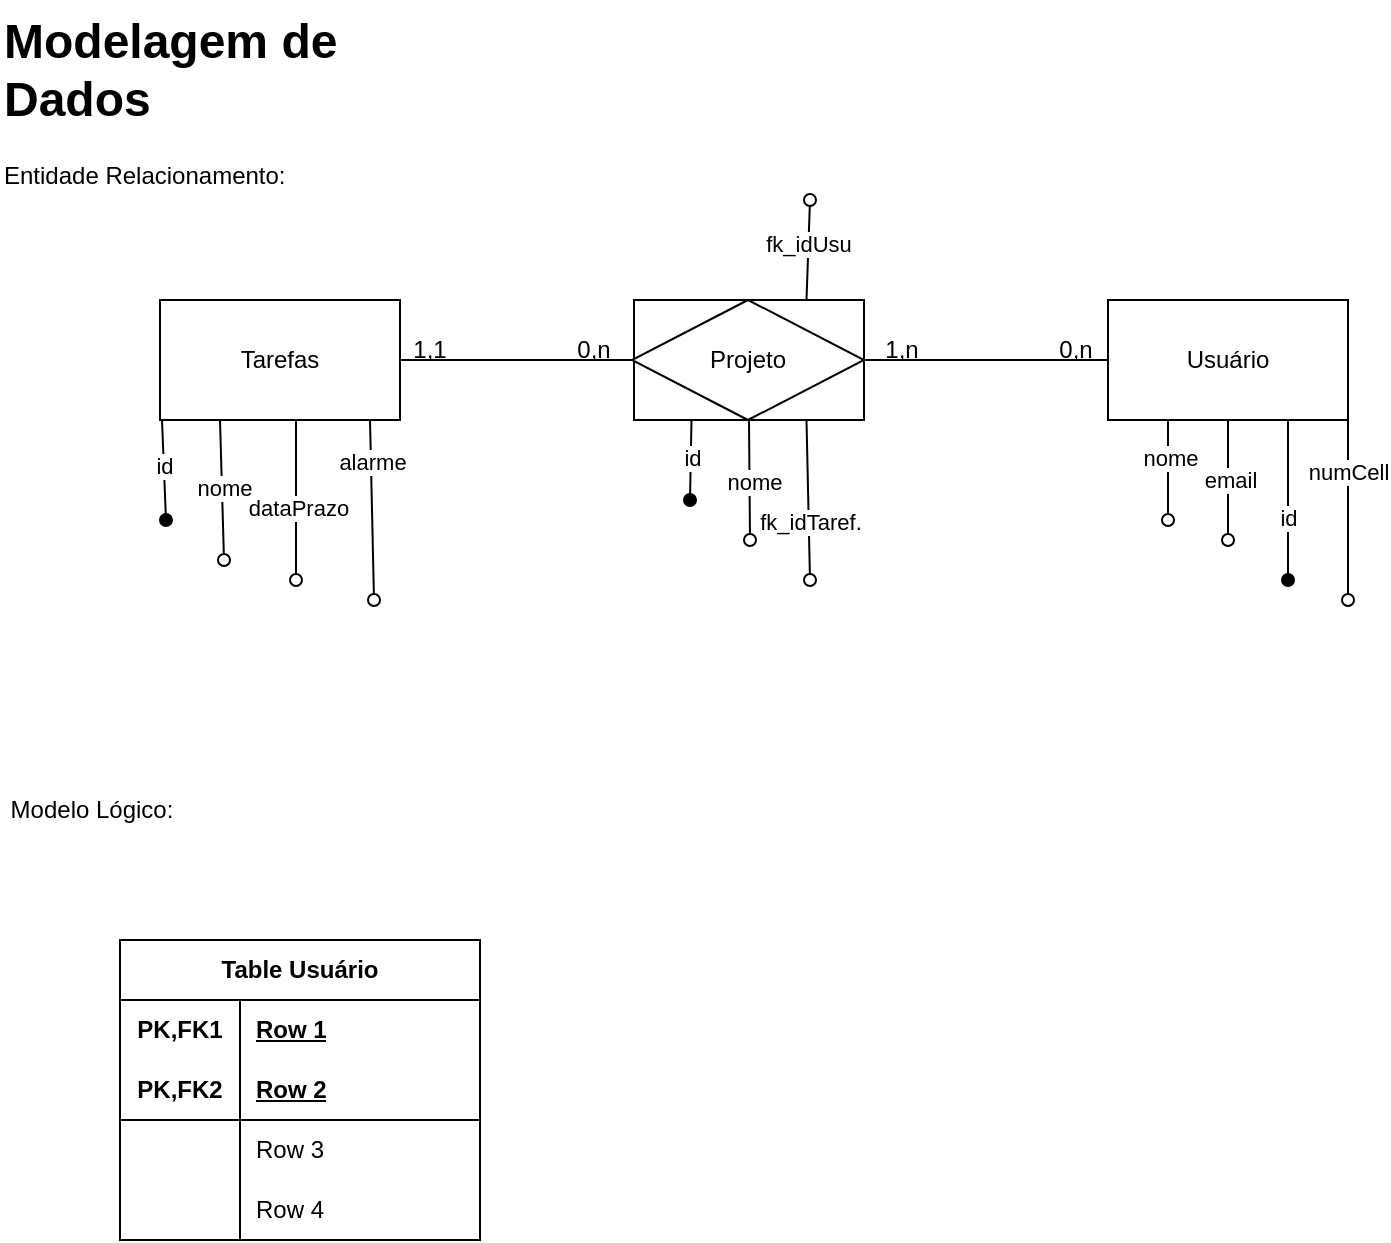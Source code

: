 <mxfile version="24.7.7">
  <diagram name="Página-1" id="0-teOQYh23uvKYZ7HRWc">
    <mxGraphModel dx="880" dy="460" grid="1" gridSize="10" guides="1" tooltips="1" connect="1" arrows="1" fold="1" page="1" pageScale="1" pageWidth="827" pageHeight="1169" math="0" shadow="0">
      <root>
        <mxCell id="0" />
        <mxCell id="1" parent="0" />
        <mxCell id="Owg_yIhiABoJmYMIohiS-2" value="&lt;h1 style=&quot;margin-top: 0px;&quot;&gt;Modelagem de Dados&amp;nbsp;&lt;/h1&gt;&lt;div&gt;Entidade Relacionamento:&lt;/div&gt;" style="text;html=1;whiteSpace=wrap;overflow=hidden;rounded=0;" parent="1" vertex="1">
          <mxGeometry x="20" y="40" width="180" height="120" as="geometry" />
        </mxCell>
        <mxCell id="Owg_yIhiABoJmYMIohiS-6" value="" style="endArrow=none;html=1;rounded=0;exitX=1;exitY=0.5;exitDx=0;exitDy=0;entryX=0;entryY=0.5;entryDx=0;entryDy=0;" parent="1" edge="1">
          <mxGeometry width="50" height="50" relative="1" as="geometry">
            <mxPoint x="160" y="220" as="sourcePoint" />
            <mxPoint x="650" y="220" as="targetPoint" />
          </mxGeometry>
        </mxCell>
        <mxCell id="Owg_yIhiABoJmYMIohiS-7" value="" style="rounded=0;whiteSpace=wrap;html=1;" parent="1" vertex="1">
          <mxGeometry x="337" y="190" width="115" height="60" as="geometry" />
        </mxCell>
        <mxCell id="Owg_yIhiABoJmYMIohiS-12" value="0,n" style="text;html=1;align=center;verticalAlign=middle;whiteSpace=wrap;rounded=0;" parent="1" vertex="1">
          <mxGeometry x="287" y="200" width="60" height="30" as="geometry" />
        </mxCell>
        <mxCell id="Owg_yIhiABoJmYMIohiS-13" value="1,n" style="text;html=1;align=center;verticalAlign=middle;whiteSpace=wrap;rounded=0;" parent="1" vertex="1">
          <mxGeometry x="441" y="200" width="60" height="30" as="geometry" />
        </mxCell>
        <mxCell id="Owg_yIhiABoJmYMIohiS-22" value="" style="endArrow=none;html=1;rounded=0;entryX=0.25;entryY=1;entryDx=0;entryDy=0;startArrow=oval;startFill=1;" parent="1" target="Owg_yIhiABoJmYMIohiS-7" edge="1">
          <mxGeometry width="50" height="50" relative="1" as="geometry">
            <mxPoint x="365" y="290" as="sourcePoint" />
            <mxPoint x="430" y="230" as="targetPoint" />
          </mxGeometry>
        </mxCell>
        <mxCell id="Owg_yIhiABoJmYMIohiS-23" value="id" style="edgeLabel;html=1;align=center;verticalAlign=middle;resizable=0;points=[];" parent="Owg_yIhiABoJmYMIohiS-22" vertex="1" connectable="0">
          <mxGeometry x="0.067" relative="1" as="geometry">
            <mxPoint as="offset" />
          </mxGeometry>
        </mxCell>
        <mxCell id="Owg_yIhiABoJmYMIohiS-24" value="" style="endArrow=none;html=1;rounded=0;entryX=0.5;entryY=1;entryDx=0;entryDy=0;startArrow=oval;startFill=0;" parent="1" target="Owg_yIhiABoJmYMIohiS-7" edge="1">
          <mxGeometry width="50" height="50" relative="1" as="geometry">
            <mxPoint x="395" y="310" as="sourcePoint" />
            <mxPoint x="310" y="260" as="targetPoint" />
          </mxGeometry>
        </mxCell>
        <mxCell id="Owg_yIhiABoJmYMIohiS-25" value="nome" style="edgeLabel;html=1;align=center;verticalAlign=middle;resizable=0;points=[];" parent="Owg_yIhiABoJmYMIohiS-24" vertex="1" connectable="0">
          <mxGeometry x="-0.039" y="-2" relative="1" as="geometry">
            <mxPoint as="offset" />
          </mxGeometry>
        </mxCell>
        <mxCell id="Owg_yIhiABoJmYMIohiS-26" value="" style="endArrow=none;html=1;rounded=0;entryX=0.75;entryY=1;entryDx=0;entryDy=0;startArrow=oval;startFill=0;" parent="1" target="Owg_yIhiABoJmYMIohiS-7" edge="1">
          <mxGeometry width="50" height="50" relative="1" as="geometry">
            <mxPoint x="425" y="330" as="sourcePoint" />
            <mxPoint x="310" y="260" as="targetPoint" />
          </mxGeometry>
        </mxCell>
        <mxCell id="Owg_yIhiABoJmYMIohiS-27" value="fk_idTaref." style="edgeLabel;html=1;align=center;verticalAlign=middle;resizable=0;points=[];" parent="Owg_yIhiABoJmYMIohiS-26" vertex="1" connectable="0">
          <mxGeometry x="-0.279" relative="1" as="geometry">
            <mxPoint as="offset" />
          </mxGeometry>
        </mxCell>
        <mxCell id="Owg_yIhiABoJmYMIohiS-41" value="" style="endArrow=none;html=1;rounded=0;startArrow=oval;startFill=0;entryX=0.75;entryY=0;entryDx=0;entryDy=0;" parent="1" target="Owg_yIhiABoJmYMIohiS-7" edge="1">
          <mxGeometry width="50" height="50" relative="1" as="geometry">
            <mxPoint x="425" y="140" as="sourcePoint" />
            <mxPoint x="425" y="140" as="targetPoint" />
          </mxGeometry>
        </mxCell>
        <mxCell id="Owg_yIhiABoJmYMIohiS-42" value="fk_idUsu" style="edgeLabel;html=1;align=center;verticalAlign=middle;resizable=0;points=[];" parent="Owg_yIhiABoJmYMIohiS-41" vertex="1" connectable="0">
          <mxGeometry x="-0.12" relative="1" as="geometry">
            <mxPoint as="offset" />
          </mxGeometry>
        </mxCell>
        <mxCell id="Owg_yIhiABoJmYMIohiS-43" value="Table Usuário" style="shape=table;startSize=30;container=1;collapsible=1;childLayout=tableLayout;fixedRows=1;rowLines=0;fontStyle=1;align=center;resizeLast=1;html=1;whiteSpace=wrap;" parent="1" vertex="1">
          <mxGeometry x="80" y="510" width="180" height="150" as="geometry" />
        </mxCell>
        <mxCell id="Owg_yIhiABoJmYMIohiS-44" value="" style="shape=tableRow;horizontal=0;startSize=0;swimlaneHead=0;swimlaneBody=0;fillColor=none;collapsible=0;dropTarget=0;points=[[0,0.5],[1,0.5]];portConstraint=eastwest;top=0;left=0;right=0;bottom=0;html=1;" parent="Owg_yIhiABoJmYMIohiS-43" vertex="1">
          <mxGeometry y="30" width="180" height="30" as="geometry" />
        </mxCell>
        <mxCell id="Owg_yIhiABoJmYMIohiS-45" value="PK,FK1" style="shape=partialRectangle;connectable=0;fillColor=none;top=0;left=0;bottom=0;right=0;fontStyle=1;overflow=hidden;html=1;whiteSpace=wrap;" parent="Owg_yIhiABoJmYMIohiS-44" vertex="1">
          <mxGeometry width="60" height="30" as="geometry">
            <mxRectangle width="60" height="30" as="alternateBounds" />
          </mxGeometry>
        </mxCell>
        <mxCell id="Owg_yIhiABoJmYMIohiS-46" value="Row 1" style="shape=partialRectangle;connectable=0;fillColor=none;top=0;left=0;bottom=0;right=0;align=left;spacingLeft=6;fontStyle=5;overflow=hidden;html=1;whiteSpace=wrap;" parent="Owg_yIhiABoJmYMIohiS-44" vertex="1">
          <mxGeometry x="60" width="120" height="30" as="geometry">
            <mxRectangle width="120" height="30" as="alternateBounds" />
          </mxGeometry>
        </mxCell>
        <mxCell id="Owg_yIhiABoJmYMIohiS-47" value="" style="shape=tableRow;horizontal=0;startSize=0;swimlaneHead=0;swimlaneBody=0;fillColor=none;collapsible=0;dropTarget=0;points=[[0,0.5],[1,0.5]];portConstraint=eastwest;top=0;left=0;right=0;bottom=1;html=1;" parent="Owg_yIhiABoJmYMIohiS-43" vertex="1">
          <mxGeometry y="60" width="180" height="30" as="geometry" />
        </mxCell>
        <mxCell id="Owg_yIhiABoJmYMIohiS-48" value="PK,FK2" style="shape=partialRectangle;connectable=0;fillColor=none;top=0;left=0;bottom=0;right=0;fontStyle=1;overflow=hidden;html=1;whiteSpace=wrap;" parent="Owg_yIhiABoJmYMIohiS-47" vertex="1">
          <mxGeometry width="60" height="30" as="geometry">
            <mxRectangle width="60" height="30" as="alternateBounds" />
          </mxGeometry>
        </mxCell>
        <mxCell id="Owg_yIhiABoJmYMIohiS-49" value="Row 2" style="shape=partialRectangle;connectable=0;fillColor=none;top=0;left=0;bottom=0;right=0;align=left;spacingLeft=6;fontStyle=5;overflow=hidden;html=1;whiteSpace=wrap;" parent="Owg_yIhiABoJmYMIohiS-47" vertex="1">
          <mxGeometry x="60" width="120" height="30" as="geometry">
            <mxRectangle width="120" height="30" as="alternateBounds" />
          </mxGeometry>
        </mxCell>
        <mxCell id="Owg_yIhiABoJmYMIohiS-50" value="" style="shape=tableRow;horizontal=0;startSize=0;swimlaneHead=0;swimlaneBody=0;fillColor=none;collapsible=0;dropTarget=0;points=[[0,0.5],[1,0.5]];portConstraint=eastwest;top=0;left=0;right=0;bottom=0;html=1;" parent="Owg_yIhiABoJmYMIohiS-43" vertex="1">
          <mxGeometry y="90" width="180" height="30" as="geometry" />
        </mxCell>
        <mxCell id="Owg_yIhiABoJmYMIohiS-51" value="" style="shape=partialRectangle;connectable=0;fillColor=none;top=0;left=0;bottom=0;right=0;editable=1;overflow=hidden;html=1;whiteSpace=wrap;" parent="Owg_yIhiABoJmYMIohiS-50" vertex="1">
          <mxGeometry width="60" height="30" as="geometry">
            <mxRectangle width="60" height="30" as="alternateBounds" />
          </mxGeometry>
        </mxCell>
        <mxCell id="Owg_yIhiABoJmYMIohiS-52" value="Row 3" style="shape=partialRectangle;connectable=0;fillColor=none;top=0;left=0;bottom=0;right=0;align=left;spacingLeft=6;overflow=hidden;html=1;whiteSpace=wrap;" parent="Owg_yIhiABoJmYMIohiS-50" vertex="1">
          <mxGeometry x="60" width="120" height="30" as="geometry">
            <mxRectangle width="120" height="30" as="alternateBounds" />
          </mxGeometry>
        </mxCell>
        <mxCell id="Owg_yIhiABoJmYMIohiS-53" value="" style="shape=tableRow;horizontal=0;startSize=0;swimlaneHead=0;swimlaneBody=0;fillColor=none;collapsible=0;dropTarget=0;points=[[0,0.5],[1,0.5]];portConstraint=eastwest;top=0;left=0;right=0;bottom=0;html=1;" parent="Owg_yIhiABoJmYMIohiS-43" vertex="1">
          <mxGeometry y="120" width="180" height="30" as="geometry" />
        </mxCell>
        <mxCell id="Owg_yIhiABoJmYMIohiS-54" value="" style="shape=partialRectangle;connectable=0;fillColor=none;top=0;left=0;bottom=0;right=0;editable=1;overflow=hidden;html=1;whiteSpace=wrap;" parent="Owg_yIhiABoJmYMIohiS-53" vertex="1">
          <mxGeometry width="60" height="30" as="geometry">
            <mxRectangle width="60" height="30" as="alternateBounds" />
          </mxGeometry>
        </mxCell>
        <mxCell id="Owg_yIhiABoJmYMIohiS-55" value="Row 4" style="shape=partialRectangle;connectable=0;fillColor=none;top=0;left=0;bottom=0;right=0;align=left;spacingLeft=6;overflow=hidden;html=1;whiteSpace=wrap;" parent="Owg_yIhiABoJmYMIohiS-53" vertex="1">
          <mxGeometry x="60" width="120" height="30" as="geometry">
            <mxRectangle width="120" height="30" as="alternateBounds" />
          </mxGeometry>
        </mxCell>
        <mxCell id="Owg_yIhiABoJmYMIohiS-56" value="Modelo Lógico:" style="text;html=1;align=center;verticalAlign=middle;whiteSpace=wrap;rounded=0;" parent="1" vertex="1">
          <mxGeometry x="20" y="430" width="92" height="30" as="geometry" />
        </mxCell>
        <mxCell id="PVsq_VbaXBjektkbB96u-2" value="Projeto" style="rhombus;whiteSpace=wrap;html=1;" vertex="1" parent="1">
          <mxGeometry x="336" y="190" width="116" height="60" as="geometry" />
        </mxCell>
        <mxCell id="Owg_yIhiABoJmYMIohiS-3" value="Tarefas" style="rounded=0;whiteSpace=wrap;html=1;" parent="1" vertex="1">
          <mxGeometry x="100" y="190" width="120" height="60" as="geometry" />
        </mxCell>
        <mxCell id="Owg_yIhiABoJmYMIohiS-11" value="1,1" style="text;html=1;align=center;verticalAlign=middle;whiteSpace=wrap;rounded=0;" parent="1" vertex="1">
          <mxGeometry x="205" y="200" width="60" height="30" as="geometry" />
        </mxCell>
        <mxCell id="Owg_yIhiABoJmYMIohiS-32" value="" style="endArrow=none;html=1;rounded=0;entryX=0.25;entryY=1;entryDx=0;entryDy=0;startArrow=oval;startFill=1;" parent="1" edge="1">
          <mxGeometry width="50" height="50" relative="1" as="geometry">
            <mxPoint x="103" y="300" as="sourcePoint" />
            <mxPoint x="101" y="250" as="targetPoint" />
          </mxGeometry>
        </mxCell>
        <mxCell id="Owg_yIhiABoJmYMIohiS-33" value="id" style="edgeLabel;html=1;align=center;verticalAlign=middle;resizable=0;points=[];" parent="Owg_yIhiABoJmYMIohiS-32" vertex="1" connectable="0">
          <mxGeometry x="0.1" relative="1" as="geometry">
            <mxPoint as="offset" />
          </mxGeometry>
        </mxCell>
        <mxCell id="Owg_yIhiABoJmYMIohiS-34" value="" style="endArrow=none;html=1;rounded=0;entryX=0.25;entryY=1;entryDx=0;entryDy=0;startArrow=oval;startFill=0;" parent="1" target="Owg_yIhiABoJmYMIohiS-3" edge="1">
          <mxGeometry width="50" height="50" relative="1" as="geometry">
            <mxPoint x="132" y="320" as="sourcePoint" />
            <mxPoint x="372" y="260" as="targetPoint" />
          </mxGeometry>
        </mxCell>
        <mxCell id="Owg_yIhiABoJmYMIohiS-35" value="nome" style="edgeLabel;html=1;align=center;verticalAlign=middle;resizable=0;points=[];" parent="Owg_yIhiABoJmYMIohiS-34" vertex="1" connectable="0">
          <mxGeometry x="0.038" y="-1" relative="1" as="geometry">
            <mxPoint as="offset" />
          </mxGeometry>
        </mxCell>
        <mxCell id="Owg_yIhiABoJmYMIohiS-36" value="" style="endArrow=none;html=1;rounded=0;entryX=0.5;entryY=1;entryDx=0;entryDy=0;startArrow=oval;startFill=0;" parent="1" edge="1">
          <mxGeometry width="50" height="50" relative="1" as="geometry">
            <mxPoint x="168" y="330" as="sourcePoint" />
            <mxPoint x="168" y="250" as="targetPoint" />
          </mxGeometry>
        </mxCell>
        <mxCell id="Owg_yIhiABoJmYMIohiS-37" value="dataPrazo" style="edgeLabel;html=1;align=center;verticalAlign=middle;resizable=0;points=[];" parent="Owg_yIhiABoJmYMIohiS-36" vertex="1" connectable="0">
          <mxGeometry x="-0.092" y="-1" relative="1" as="geometry">
            <mxPoint as="offset" />
          </mxGeometry>
        </mxCell>
        <mxCell id="Owg_yIhiABoJmYMIohiS-38" value="" style="endArrow=none;html=1;rounded=0;entryX=1;entryY=1;entryDx=0;entryDy=0;startArrow=oval;startFill=0;" parent="1" edge="1">
          <mxGeometry width="50" height="50" relative="1" as="geometry">
            <mxPoint x="207" y="340" as="sourcePoint" />
            <mxPoint x="205.0" y="250" as="targetPoint" />
          </mxGeometry>
        </mxCell>
        <mxCell id="Owg_yIhiABoJmYMIohiS-40" value="alarme" style="edgeLabel;html=1;align=center;verticalAlign=middle;resizable=0;points=[];" parent="Owg_yIhiABoJmYMIohiS-38" vertex="1" connectable="0">
          <mxGeometry x="0.548" relative="1" as="geometry">
            <mxPoint as="offset" />
          </mxGeometry>
        </mxCell>
        <mxCell id="Owg_yIhiABoJmYMIohiS-5" value="Usuário" style="rounded=0;whiteSpace=wrap;html=1;" parent="1" vertex="1">
          <mxGeometry x="574" y="190" width="120" height="60" as="geometry" />
        </mxCell>
        <mxCell id="Owg_yIhiABoJmYMIohiS-14" value="0,n" style="text;html=1;align=center;verticalAlign=middle;whiteSpace=wrap;rounded=0;" parent="1" vertex="1">
          <mxGeometry x="528" y="200" width="60" height="30" as="geometry" />
        </mxCell>
        <mxCell id="Owg_yIhiABoJmYMIohiS-16" value="" style="endArrow=none;html=1;rounded=0;entryX=0.25;entryY=1;entryDx=0;entryDy=0;startArrow=oval;startFill=0;" parent="1" target="Owg_yIhiABoJmYMIohiS-5" edge="1">
          <mxGeometry width="50" height="50" relative="1" as="geometry">
            <mxPoint x="604" y="300" as="sourcePoint" />
            <mxPoint x="364" y="160" as="targetPoint" />
          </mxGeometry>
        </mxCell>
        <mxCell id="Owg_yIhiABoJmYMIohiS-17" value="nome" style="edgeLabel;html=1;align=center;verticalAlign=middle;resizable=0;points=[];" parent="Owg_yIhiABoJmYMIohiS-16" vertex="1" connectable="0">
          <mxGeometry x="0.24" y="-1" relative="1" as="geometry">
            <mxPoint as="offset" />
          </mxGeometry>
        </mxCell>
        <mxCell id="Owg_yIhiABoJmYMIohiS-18" value="" style="endArrow=none;html=1;rounded=0;entryX=0.5;entryY=1;entryDx=0;entryDy=0;startArrow=oval;startFill=0;" parent="1" target="Owg_yIhiABoJmYMIohiS-5" edge="1">
          <mxGeometry width="50" height="50" relative="1" as="geometry">
            <mxPoint x="634" y="310" as="sourcePoint" />
            <mxPoint x="354" y="290" as="targetPoint" />
          </mxGeometry>
        </mxCell>
        <mxCell id="Owg_yIhiABoJmYMIohiS-19" value="email" style="edgeLabel;html=1;align=center;verticalAlign=middle;resizable=0;points=[];" parent="Owg_yIhiABoJmYMIohiS-18" vertex="1" connectable="0">
          <mxGeometry y="-1" relative="1" as="geometry">
            <mxPoint as="offset" />
          </mxGeometry>
        </mxCell>
        <mxCell id="Owg_yIhiABoJmYMIohiS-20" value="" style="endArrow=none;html=1;rounded=0;entryX=0.75;entryY=1;entryDx=0;entryDy=0;startArrow=oval;startFill=1;" parent="1" target="Owg_yIhiABoJmYMIohiS-5" edge="1">
          <mxGeometry width="50" height="50" relative="1" as="geometry">
            <mxPoint x="664" y="330" as="sourcePoint" />
            <mxPoint x="674" y="260" as="targetPoint" />
          </mxGeometry>
        </mxCell>
        <mxCell id="Owg_yIhiABoJmYMIohiS-21" value="id" style="edgeLabel;html=1;align=center;verticalAlign=middle;resizable=0;points=[];" parent="Owg_yIhiABoJmYMIohiS-20" vertex="1" connectable="0">
          <mxGeometry x="-0.217" relative="1" as="geometry">
            <mxPoint as="offset" />
          </mxGeometry>
        </mxCell>
        <mxCell id="Owg_yIhiABoJmYMIohiS-28" value="" style="endArrow=none;html=1;rounded=0;entryX=1;entryY=1;entryDx=0;entryDy=0;startArrow=oval;startFill=0;" parent="1" target="Owg_yIhiABoJmYMIohiS-5" edge="1">
          <mxGeometry width="50" height="50" relative="1" as="geometry">
            <mxPoint x="694" y="340" as="sourcePoint" />
            <mxPoint x="644" y="260" as="targetPoint" />
          </mxGeometry>
        </mxCell>
        <mxCell id="Owg_yIhiABoJmYMIohiS-29" value="numCell" style="edgeLabel;html=1;align=center;verticalAlign=middle;resizable=0;points=[];" parent="Owg_yIhiABoJmYMIohiS-28" vertex="1" connectable="0">
          <mxGeometry x="0.418" relative="1" as="geometry">
            <mxPoint as="offset" />
          </mxGeometry>
        </mxCell>
      </root>
    </mxGraphModel>
  </diagram>
</mxfile>
